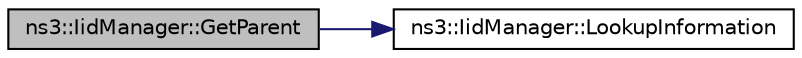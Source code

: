 digraph "ns3::IidManager::GetParent"
{
 // LATEX_PDF_SIZE
  edge [fontname="Helvetica",fontsize="10",labelfontname="Helvetica",labelfontsize="10"];
  node [fontname="Helvetica",fontsize="10",shape=record];
  rankdir="LR";
  Node1 [label="ns3::IidManager::GetParent",height=0.2,width=0.4,color="black", fillcolor="grey75", style="filled", fontcolor="black",tooltip="Get the parent of a type id."];
  Node1 -> Node2 [color="midnightblue",fontsize="10",style="solid",fontname="Helvetica"];
  Node2 [label="ns3::IidManager::LookupInformation",height=0.2,width=0.4,color="black", fillcolor="white", style="filled",URL="$classns3_1_1_iid_manager.html#a84af06b798b21fa700469a3ac5f65f3f",tooltip="Retrieve the information record for a type."];
}
